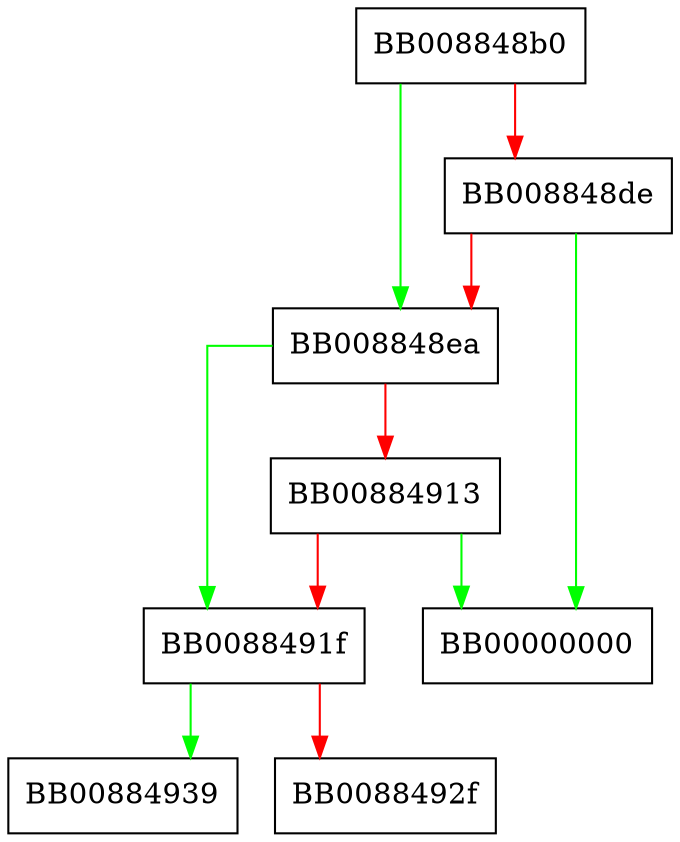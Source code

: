 digraph __dlsym {
  node [shape="box"];
  graph [splines=ortho];
  BB008848b0 -> BB008848ea [color="green"];
  BB008848b0 -> BB008848de [color="red"];
  BB008848de -> BB00000000 [color="green"];
  BB008848de -> BB008848ea [color="red"];
  BB008848ea -> BB0088491f [color="green"];
  BB008848ea -> BB00884913 [color="red"];
  BB00884913 -> BB00000000 [color="green"];
  BB00884913 -> BB0088491f [color="red"];
  BB0088491f -> BB00884939 [color="green"];
  BB0088491f -> BB0088492f [color="red"];
}